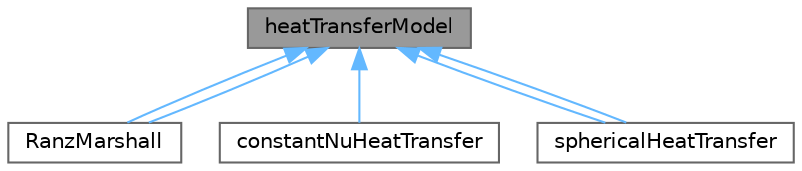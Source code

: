 digraph "heatTransferModel"
{
 // LATEX_PDF_SIZE
  bgcolor="transparent";
  edge [fontname=Helvetica,fontsize=10,labelfontname=Helvetica,labelfontsize=10];
  node [fontname=Helvetica,fontsize=10,shape=box,height=0.2,width=0.4];
  Node1 [id="Node000001",label="heatTransferModel",height=0.2,width=0.4,color="gray40", fillcolor="grey60", style="filled", fontcolor="black",tooltip=" "];
  Node1 -> Node2 [id="edge1_Node000001_Node000002",dir="back",color="steelblue1",style="solid",tooltip=" "];
  Node2 [id="Node000002",label="RanzMarshall",height=0.2,width=0.4,color="gray40", fillcolor="white", style="filled",URL="$classFoam_1_1heatTransferModels_1_1RanzMarshall.html",tooltip="Ranz-Marshall correlation for turbulent heat transfer from the surface of a sphere to the surrounding..."];
  Node1 -> Node2 [id="edge2_Node000001_Node000002",dir="back",color="steelblue1",style="solid",tooltip=" "];
  Node1 -> Node3 [id="edge3_Node000001_Node000003",dir="back",color="steelblue1",style="solid",tooltip=" "];
  Node3 [id="Node000003",label="constantNuHeatTransfer",height=0.2,width=0.4,color="gray40", fillcolor="white", style="filled",URL="$classFoam_1_1heatTransferModels_1_1constantNuHeatTransfer.html",tooltip="Model which applies a user provided constant Nusselt number for interfacial heat transfer."];
  Node1 -> Node4 [id="edge4_Node000001_Node000004",dir="back",color="steelblue1",style="solid",tooltip=" "];
  Node4 [id="Node000004",label="sphericalHeatTransfer",height=0.2,width=0.4,color="gray40", fillcolor="white", style="filled",URL="$classFoam_1_1heatTransferModels_1_1sphericalHeatTransfer.html",tooltip="Model which applies an analytical solution for heat transfer from the surface of a sphere to the flui..."];
  Node1 -> Node4 [id="edge5_Node000001_Node000004",dir="back",color="steelblue1",style="solid",tooltip=" "];
}
